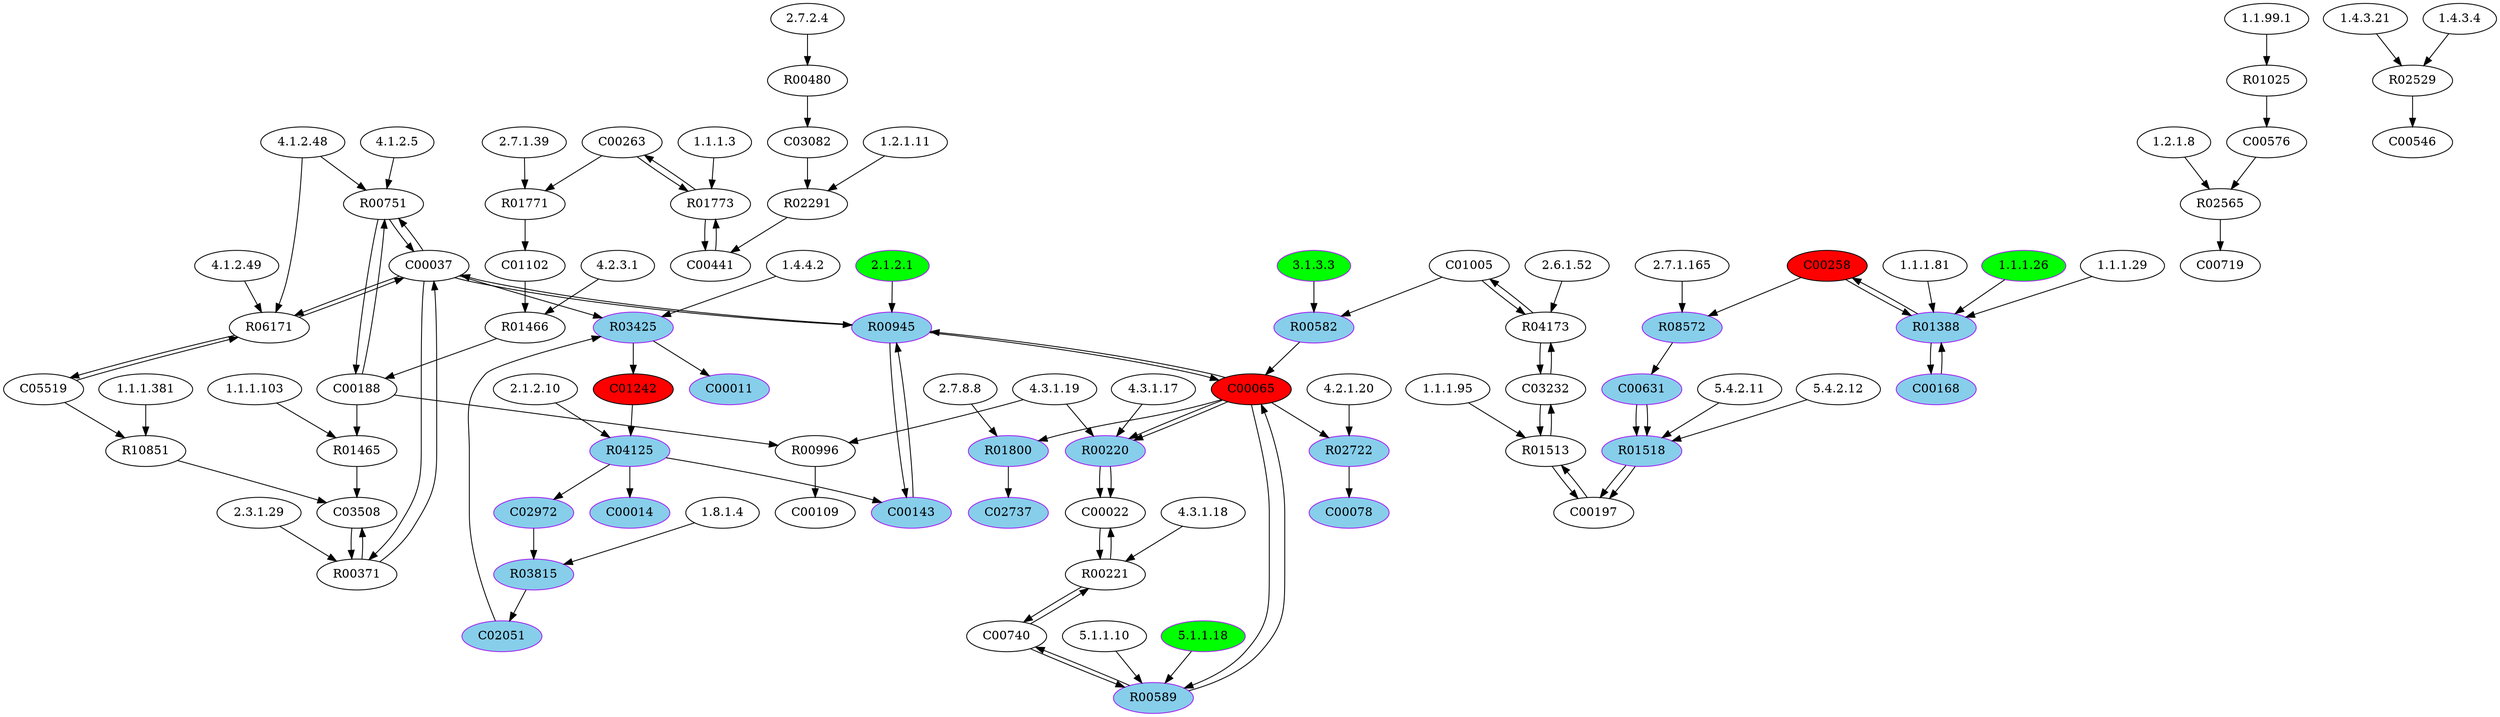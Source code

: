 digraph G {
"4.1.2.48" [type=E];
"2.3.1.29" [type=E];
"5.1.1.10" [type=E];
"4.3.1.19" [type=E];
"1.2.1.8" [type=E];
"2.7.2.4" [type=E];
"1.4.4.2" [type=E];
"1.1.1.81" [type=E];
"1.1.99.1" [type=E];
"5.4.2.11" [type=E];
"4.1.2.5" [type=E];
"2.7.8.8" [type=E];
"1.1.1.3" [type=E];
"2.6.1.52" [type=E];
"1.8.1.4" [type=E];
"1.1.1.26" [color=purple, fillcolor=green, style=filled, type=E];
"4.3.1.18" [type=E];
"2.7.1.39" [type=E];
"5.1.1.18" [color=purple, fillcolor=green, style=filled, type=E];
"1.4.3.21" [type=E];
"4.2.3.1" [type=E];
"4.2.1.20" [type=E];
"3.1.3.3" [color=purple, fillcolor=green, style=filled, type=E];
"2.7.1.165" [type=E];
"2.1.2.1" [color=purple, fillcolor=green, style=filled, type=E];
"4.1.2.49" [type=E];
"1.1.1.95" [type=E];
"1.2.1.11" [type=E];
"1.4.3.4" [type=E];
"5.4.2.12" [type=E];
"2.1.2.10" [type=E];
"1.1.1.103" [type=E];
"1.1.1.29" [type=E];
"1.1.1.381" [type=E];
"4.3.1.17" [type=E];
R01025 [type=R];
R01466 [type=R];
R10851 [type=R];
R04173 [type=R];
R00996 [type=R];
R03815 [color=purple, fillcolor=skyblue, style=filled, type=R];
R00220 [color=purple, fillcolor=skyblue, style=filled, type=R];
R01773 [type=R];
R00751 [type=R];
R02529 [type=R];
R00480 [type=R];
R00371 [type=R];
R01388 [color=purple, fillcolor=skyblue, style=filled, type=R];
R01800 [color=purple, fillcolor=skyblue, style=filled, type=R];
R01465 [type=R];
R02565 [type=R];
R01771 [type=R];
R00589 [color=purple, fillcolor=skyblue, style=filled, type=R];
R04125 [color=purple, fillcolor=skyblue, style=filled, type=R];
R00582 [color=purple, fillcolor=skyblue, style=filled, type=R];
R00945 [color=purple, fillcolor=skyblue, style=filled, type=R];
R01513 [type=R];
R08572 [color=purple, fillcolor=skyblue, style=filled, type=R];
R00221 [type=R];
R02722 [color=purple, fillcolor=skyblue, style=filled, type=R];
R03425 [color=purple, fillcolor=skyblue, style=filled, type=R];
R01518 [color=purple, fillcolor=skyblue, style=filled, type=R];
R02291 [type=R];
R06171 [type=R];
C00740 [type=C];
C02737 [color=purple, fillcolor=skyblue, style=filled, type=C];
C00109 [type=C];
C01242 [fillcolor=red, style=filled, type=C];
C00078 [color=purple, fillcolor=skyblue, style=filled, type=C];
C03232 [type=C];
C00258 [fillcolor=red, style=filled, type=C];
C00143 [color=purple, fillcolor=skyblue, style=filled, type=C];
C00014 [color=purple, fillcolor=skyblue, style=filled, type=C];
C00546 [type=C];
C00065 [fillcolor=red, style=filled, type=C];
C00011 [color=purple, fillcolor=skyblue, style=filled, type=C];
C00576 [type=C];
C05519 [type=C];
C00197 [type=C];
C00037 [type=C];
C03508 [type=C];
C02972 [color=purple, fillcolor=skyblue, style=filled, type=C];
C00441 [type=C];
C00022 [type=C];
C00263 [type=C];
C01102 [type=C];
C00168 [color=purple, fillcolor=skyblue, style=filled, type=C];
C03082 [type=C];
C01005 [type=C];
C00188 [type=C];
C00719 [type=C];
C02051 [color=purple, fillcolor=skyblue, style=filled, type=C];
C00631 [color=purple, fillcolor=skyblue, style=filled, type=C];
R01025 -> C00576;
C00576 -> R02565;
R02565 -> C00719;
C00197 -> R01513;
R01513 -> C00197;
R01513 -> C03232;
C03232 -> R01513;
C00037 -> R06171;
R06171 -> C00037;
R06171 -> C05519;
C05519 -> R06171;
R00480 -> C03082;
C01005 -> R04173;
R04173 -> C01005;
R04173 -> C03232;
C03232 -> R04173;
C01005 -> R00582;
R00582 -> C00065;
C00143 -> R00945;
R00945 -> C00143;
C00037 -> R00945;
R00945 -> C00037;
R00945 -> C00065;
C00065 -> R00945;
C00188 -> R00996;
R00996 -> C00109;
C00188 -> R00751;
R00751 -> C00188;
R00751 -> C00037;
C00037 -> R00751;
C01102 -> R01466;
R01466 -> C00188;
C00188 -> R01465;
R01465 -> C03508;
C00037 -> R00371;
R00371 -> C00037;
R00371 -> C03508;
C03508 -> R00371;
C03082 -> R02291;
R02291 -> C00441;
C00065 -> R00589;
R00589 -> C00065;
R00589 -> C00740;
C00740 -> R00589;
C00065 -> R00220;
R00220 -> C00022;
C00263 -> R01771;
R01771 -> C01102;
C00037 -> R03425;
C02051 -> R03425;
R03425 -> C01242;
R03425 -> C00011;
C00263 -> R01773;
R01773 -> C00263;
R01773 -> C00441;
C00441 -> R01773;
C00740 -> R00221;
R00221 -> C00740;
R00221 -> C00022;
C00022 -> R00221;
C00258 -> R01388;
R01388 -> C00258;
R01388 -> C00168;
C00168 -> R01388;
R02529 -> C00546;
C01242 -> R04125;
R04125 -> C00143;
R04125 -> C00014;
R04125 -> C02972;
C02972 -> R03815;
R03815 -> C02051;
C00065 -> R00220;
R00220 -> C00022;
C00065 -> R01800;
R01800 -> C02737;
C00065 -> R02722;
R02722 -> C00078;
C00258 -> R08572;
R08572 -> C00631;
C00631 -> R01518;
R01518 -> C00197;
C00631 -> R01518;
R01518 -> C00197;
C05519 -> R10851;
R10851 -> C03508;
"1.1.99.1" -> R01025;
"4.2.3.1" -> R01466;
"1.1.1.381" -> R10851;
"2.6.1.52" -> R04173;
"4.3.1.19" -> R00996;
"1.8.1.4" -> R03815;
"4.3.1.17" -> R00220;
"4.3.1.19" -> R00220;
"1.1.1.3" -> R01773;
"4.1.2.5" -> R00751;
"4.1.2.48" -> R00751;
"1.4.3.4" -> R02529;
"1.4.3.21" -> R02529;
"2.7.2.4" -> R00480;
"2.3.1.29" -> R00371;
"1.1.1.26" -> R01388;
"1.1.1.29" -> R01388;
"1.1.1.81" -> R01388;
"2.7.8.8" -> R01800;
"1.1.1.103" -> R01465;
"1.2.1.8" -> R02565;
"2.7.1.39" -> R01771;
"5.1.1.10" -> R00589;
"5.1.1.18" -> R00589;
"2.1.2.10" -> R04125;
"3.1.3.3" -> R00582;
"2.1.2.1" -> R00945;
"1.1.1.95" -> R01513;
"2.7.1.165" -> R08572;
"4.3.1.18" -> R00221;
"4.2.1.20" -> R02722;
"1.4.4.2" -> R03425;
"5.4.2.11" -> R01518;
"5.4.2.12" -> R01518;
"1.2.1.11" -> R02291;
"4.1.2.48" -> R06171;
"4.1.2.49" -> R06171;
}

